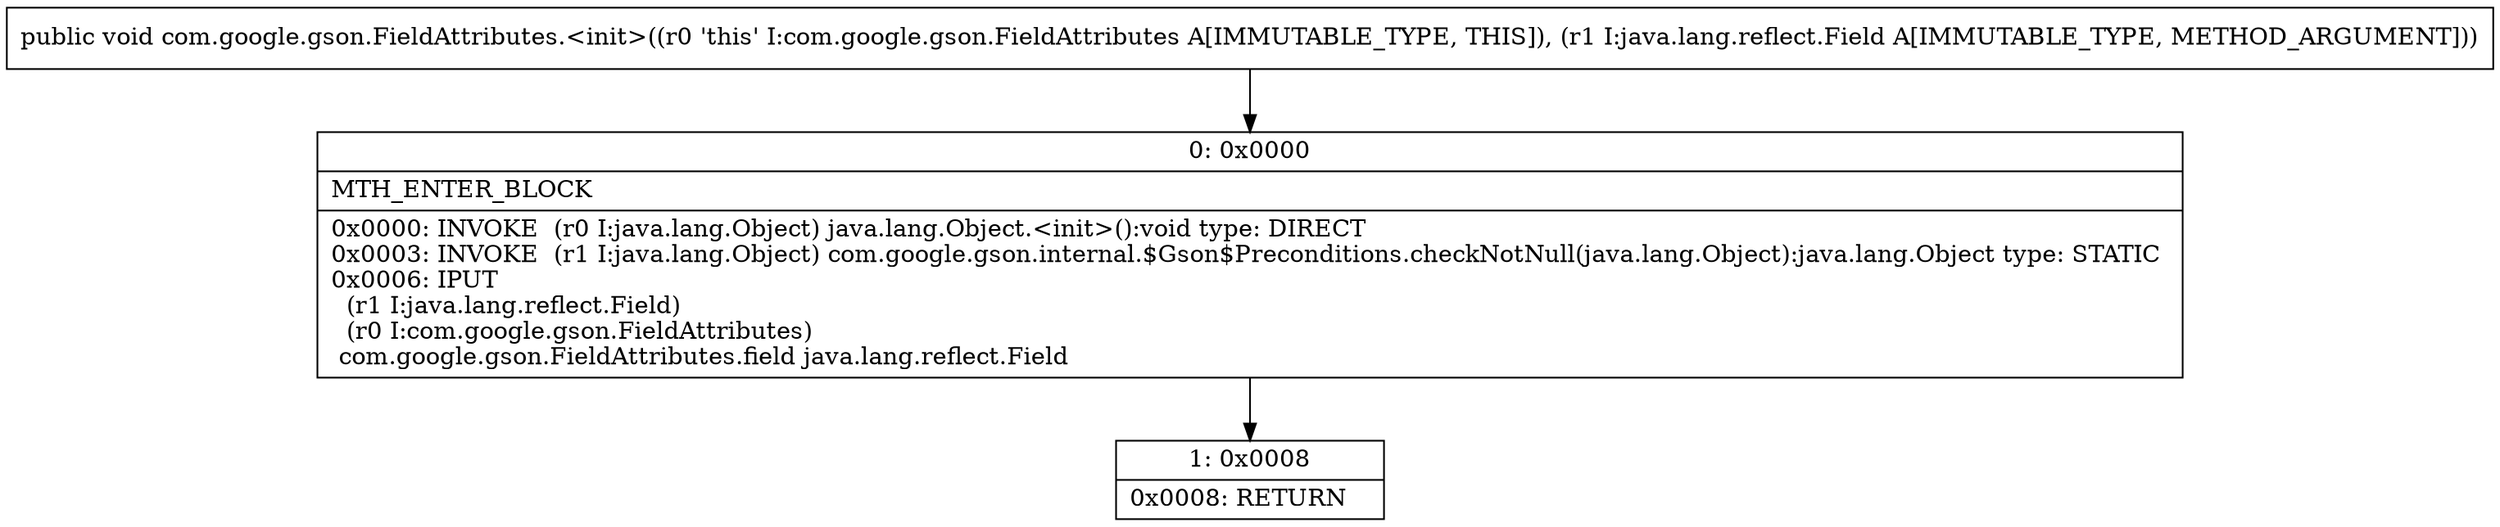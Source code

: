 digraph "CFG forcom.google.gson.FieldAttributes.\<init\>(Ljava\/lang\/reflect\/Field;)V" {
Node_0 [shape=record,label="{0\:\ 0x0000|MTH_ENTER_BLOCK\l|0x0000: INVOKE  (r0 I:java.lang.Object) java.lang.Object.\<init\>():void type: DIRECT \l0x0003: INVOKE  (r1 I:java.lang.Object) com.google.gson.internal.$Gson$Preconditions.checkNotNull(java.lang.Object):java.lang.Object type: STATIC \l0x0006: IPUT  \l  (r1 I:java.lang.reflect.Field)\l  (r0 I:com.google.gson.FieldAttributes)\l com.google.gson.FieldAttributes.field java.lang.reflect.Field \l}"];
Node_1 [shape=record,label="{1\:\ 0x0008|0x0008: RETURN   \l}"];
MethodNode[shape=record,label="{public void com.google.gson.FieldAttributes.\<init\>((r0 'this' I:com.google.gson.FieldAttributes A[IMMUTABLE_TYPE, THIS]), (r1 I:java.lang.reflect.Field A[IMMUTABLE_TYPE, METHOD_ARGUMENT])) }"];
MethodNode -> Node_0;
Node_0 -> Node_1;
}

